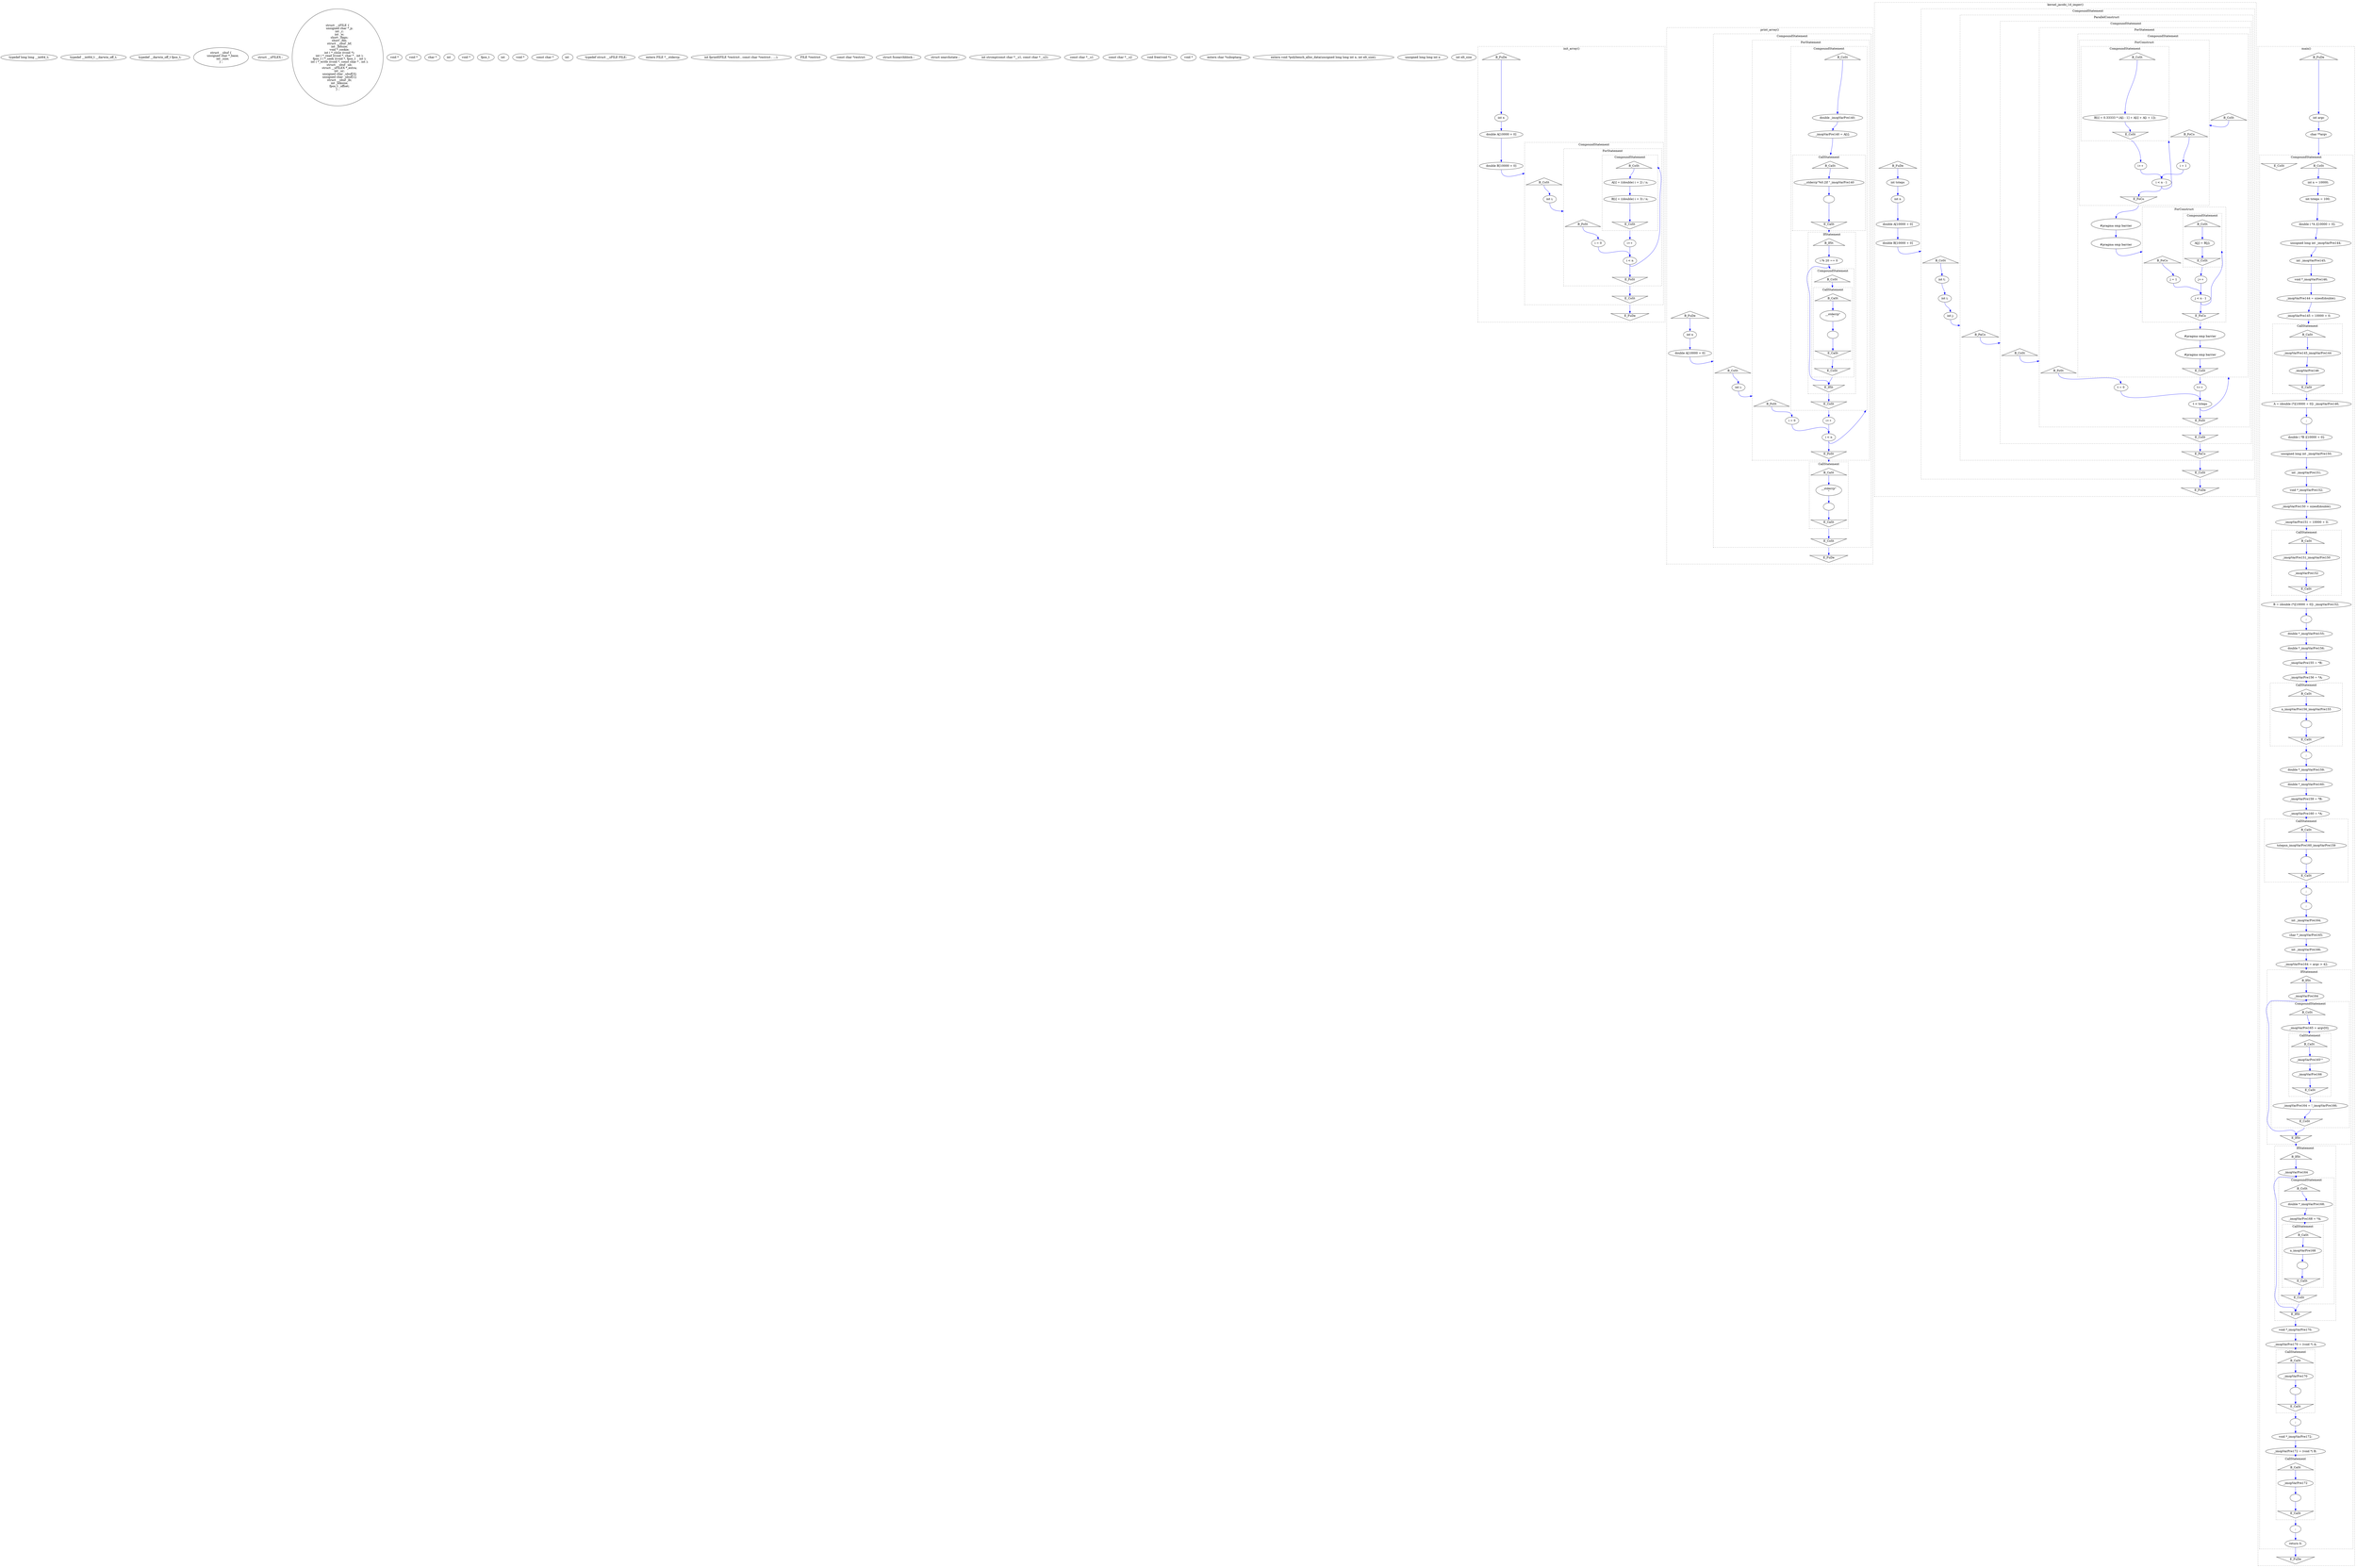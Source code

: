 digraph graph245565335 {
	compound=true;
	edge[color=blue];
	node1919892312[label="typedef long long __int64_t;"];
	node604107971[label="typedef __int64_t __darwin_off_t;"];
	node1556956098[label="typedef __darwin_off_t fpos_t;"];
	node2065530879[label="struct __sbuf {
    unsigned char *_base;
    int _size;
} ;"];
	node1612799726[label="struct __sFILEX ;"];
	node654582261[label="struct __sFILE {
    unsigned char *_p;
    int _r;
    int _w;
    short _flags;
    short _file;
    struct __sbuf _bf;
    int _lbfsize;
    void *_cookie;
    int ( *_close )(void *);
    int ( *_read )(void *, char * , int );
    fpos_t ( *_seek )(void *, fpos_t  , int );
    int ( *_write )(void *, const char * , int );
    struct __sbuf _ub;
    struct __sFILEX *_extra;
    int _ur;
    unsigned char _ubuf[3];
    unsigned char _nbuf[1];
    struct __sbuf _lb;
    int _blksize;
    fpos_t _offset;
} ;"];
	node913190639[label="void *"];
	node1144648478[label="void *"];
	node1335050193[label="char *"];
	node214074868[label="int "];
	node1181199958[label="void *"];
	node1076496284[label="fpos_t "];
	node1225439493[label="int "];
	node1875308878[label="void *"];
	node724125922[label="const char *"];
	node1627821297[label="int "];
	node789219251[label="typedef struct __sFILE FILE;"];
	node1902260856[label="extern FILE *__stderrp;"];
	node1582785598[label="int fprintf(FILE *restrict , const char *restrict , ...);"];
	node1890187342[label="FILE *restrict "];
	node24606376[label="const char *restrict "];
	node371619938[label="struct fssearchblock ;"];
	node1195067075[label="struct searchstate ;"];
	node1027007693[label="int strcmp(const char *__s1, const char *__s2);"];
	node500772834[label="const char *__s1"];
	node592959754[label="const char *__s2"];
	node874217650[label="void free(void *);"];
	node346224929[label="void *"];
	node1436901839[label="extern char *suboptarg;"];
	node1003752023[label="extern void *polybench_alloc_data(unsigned long long int n, int elt_size);"];
	node111156771[label="unsigned long long int n"];
	node572593338[label="int elt_size"];
	subgraph cluster1826699684 {
		compound=true;
		style=dotted;
		label="init_array()";
		node1769193365[label="B_FuDe", shape="triangle"];
		node769429195[label="E_FuDe", shape="invtriangle"];
		node1383524016[label="int n"];
		node511717113[label="double A[10000 + 0]"];
		node215219944[label="double B[10000 + 0]"];
		subgraph cluster745962066 {
			compound=true;
			style=dotted;
			label="CompoundStatement";
			node1637290981[label="B_CoSt", shape="triangle"];
			node1888442711[label="E_CoSt", shape="invtriangle"];
			node168366[label="int i;"];
			subgraph cluster1089418272 {
				compound=true;
				style=dotted;
				label="ForStatement";
				node1233990028[label="B_FoSt", shape="triangle"];
				node1847008471[label="E_FoSt", shape="invtriangle"];
				node257608164[label="i = 0"];
				node6519275[label="i < n"];
				node1321530272[label="i++"];
				subgraph cluster825936265 {
					compound=true;
					style=dotted;
					label="CompoundStatement";
					node1164107853[label="B_CoSt", shape="triangle"];
					node711327356[label="E_CoSt", shape="invtriangle"];
					node1864230087[label="A[i] = ((double) i + 2) / n;"];
					node1004023029[label="B[i] = ((double) i + 3) / n;"];
				}
			}
		}
	}
	subgraph cluster1595282218 {
		compound=true;
		style=dotted;
		label="print_array()";
		node1778081847[label="B_FuDe", shape="triangle"];
		node57497692[label="E_FuDe", shape="invtriangle"];
		node623247230[label="int n"];
		node694452085[label="double A[10000 + 0]"];
		subgraph cluster1714550218 {
			compound=true;
			style=dotted;
			label="CompoundStatement";
			node1523457748[label="B_CoSt", shape="triangle"];
			node370370379[label="E_CoSt", shape="invtriangle"];
			node888473870[label="int i;"];
			subgraph cluster802243390 {
				compound=true;
				style=dotted;
				label="ForStatement";
				node702061917[label="B_FoSt", shape="triangle"];
				node890545344[label="E_FoSt", shape="invtriangle"];
				node2033968586[label="i = 0"];
				node1606286799[label="i < n"];
				node35534346[label="i++"];
				subgraph cluster1678046232 {
					compound=true;
					style=dotted;
					label="CompoundStatement";
					node1041365481[label="B_CoSt", shape="triangle"];
					node501609049[label="E_CoSt", shape="invtriangle"];
					node739973450[label="double _imopVarPre140;"];
					node652433136[label="_imopVarPre140 = A[i];"];
					subgraph cluster42544488 {
						compound=true;
						style=dotted;
						label="CallStatement";
						node1522095831[label="B_CaSt", shape="triangle"];
						node910599202[label="E_CaSt", shape="invtriangle"];
						node1963862935[label="__stderrp\"%0.2lf \"_imopVarPre140"];
						node252480153[label=""];
					}
					subgraph cluster1422238463 {
						compound=true;
						style=dotted;
						label="IfStatement";
						node1833789138[label="B_IfSt", shape="triangle"];
						node707157673[label="E_IfSt", shape="invtriangle"];
						node1852777344[label="i % 20 == 0"];
						subgraph cluster95396809 {
							compound=true;
							style=dotted;
							label="CompoundStatement";
							node1912821769[label="B_CoSt", shape="triangle"];
							node151593342[label="E_CoSt", shape="invtriangle"];
							subgraph cluster1579957528 {
								compound=true;
								style=dotted;
								label="CallStatement";
								node750029115[label="B_CaSt", shape="triangle"];
								node214187874[label="E_CaSt", shape="invtriangle"];
								node1528923159[label="__stderrp\"\n\""];
								node867988177[label=""];
							}
						}
					}
				}
			}
			subgraph cluster1076641925 {
				compound=true;
				style=dotted;
				label="CallStatement";
				node1873091796[label="B_CaSt", shape="triangle"];
				node661119548[label="E_CaSt", shape="invtriangle"];
				node1896622931[label="__stderrp\"\n\""];
				node2095486832[label=""];
			}
		}
	}
	subgraph cluster113411247 {
		compound=true;
		style=dotted;
		label="kernel_jacobi_1d_imper()";
		node1485891705[label="B_FuDe", shape="triangle"];
		node1681920301[label="E_FuDe", shape="invtriangle"];
		node899543194[label="int tsteps"];
		node1396431506[label="int n"];
		node1896305732[label="double A[10000 + 0]"];
		node76659128[label="double B[10000 + 0]"];
		subgraph cluster1179792105 {
			compound=true;
			style=dotted;
			label="CompoundStatement";
			node2038522556[label="B_CoSt", shape="triangle"];
			node502848122[label="E_CoSt", shape="invtriangle"];
			node1593458942[label="int t;"];
			node1096485705[label="int i;"];
			node1552341957[label="int j;"];
			subgraph cluster1173346575 {
				compound=true;
				style=dotted;
				label="ParallelConstruct";
				node1267149311[label="B_PaCo", shape="triangle"];
				node102174918[label="E_PaCo", shape="invtriangle"];
				subgraph cluster2059572982 {
					compound=true;
					style=dotted;
					label="CompoundStatement";
					node2144838275[label="B_CoSt", shape="triangle"];
					node36657658[label="E_CoSt", shape="invtriangle"];
					subgraph cluster1267105885 {
						compound=true;
						style=dotted;
						label="ForStatement";
						node1481818223[label="B_FoSt", shape="triangle"];
						node1095352419[label="E_FoSt", shape="invtriangle"];
						node929697158[label="t = 0"];
						node610454273[label="t < tsteps"];
						node2079565272[label="t++"];
						subgraph cluster693958407 {
							compound=true;
							style=dotted;
							label="CompoundStatement";
							node288379405[label="B_CoSt", shape="triangle"];
							node1601687801[label="E_CoSt", shape="invtriangle"];
							subgraph cluster1414967210 {
								compound=true;
								style=dotted;
								label="ForConstruct";
								node1720891078[label="B_FoCo", shape="triangle"];
								node483797427[label="E_FoCo", shape="invtriangle"];
								node1570358965[label="i = 1"];
								node1884155890[label="i < n - 1"];
								node2129821055[label="i++"];
								subgraph cluster154449611 {
									compound=true;
									style=dotted;
									label="CompoundStatement";
									node1439632660[label="B_CoSt", shape="triangle"];
									node62343880[label="E_CoSt", shape="invtriangle"];
									node722951168[label="B[i] = 0.33333 * (A[i - 1] + A[i] + A[i + 1]);"];
								}
							}
							node2067925017[label="
#pragma omp barrier
"];
							node940087898[label="
#pragma omp barrier
"];
							subgraph cluster1072506992 {
								compound=true;
								style=dotted;
								label="ForConstruct";
								node1997702454[label="B_FoCo", shape="triangle"];
								node1479696465[label="E_FoCo", shape="invtriangle"];
								node1160850402[label="j = 1"];
								node1477637771[label="j < n - 1"];
								node1413730361[label="j++"];
								subgraph cluster888287133 {
									compound=true;
									style=dotted;
									label="CompoundStatement";
									node1025001676[label="B_CoSt", shape="triangle"];
									node2111457497[label="E_CoSt", shape="invtriangle"];
									node711112124[label="A[j] = B[j];"];
								}
							}
							node2043106095[label="
#pragma omp barrier
"];
							node1429351083[label="
#pragma omp barrier
"];
						}
					}
				}
			}
		}
	}
	subgraph cluster1961595039 {
		compound=true;
		style=dotted;
		label="main()";
		node686560878[label="B_FuDe", shape="triangle"];
		node787361897[label="E_FuDe", shape="invtriangle"];
		node1231006815[label="int argc"];
		node972865270[label="char **argv"];
		subgraph cluster335107734 {
			compound=true;
			style=dotted;
			label="CompoundStatement";
			node215078753[label="B_CoSt", shape="triangle"];
			node1757317128[label="E_CoSt", shape="invtriangle"];
			node247113419[label="int n = 10000;"];
			node2134271532[label="int tsteps = 100;"];
			node1368862151[label="double ( *A )[10000 + 0];"];
			node500618423[label="unsigned long int _imopVarPre144;"];
			node1865219266[label="int _imopVarPre145;"];
			node1110698130[label="void *_imopVarPre146;"];
			node333793193[label="_imopVarPre144 = sizeof(double);"];
			node1894758168[label="_imopVarPre145 = 10000 + 0;"];
			subgraph cluster183155105 {
				compound=true;
				style=dotted;
				label="CallStatement";
				node1089930529[label="B_CaSt", shape="triangle"];
				node2001115307[label="E_CaSt", shape="invtriangle"];
				node1429483328[label="_imopVarPre145_imopVarPre144"];
				node833240229[label="_imopVarPre146"];
			}
			node1723290893[label="A = (double (*)[10000 + 0]) _imopVarPre146;"];
			node864326906[label=";"];
			node26928827[label="double ( *B )[10000 + 0];"];
			node1037955032[label="unsigned long int _imopVarPre150;"];
			node453398853[label="int _imopVarPre151;"];
			node1311292881[label="void *_imopVarPre152;"];
			node1060519157[label="_imopVarPre150 = sizeof(double);"];
			node1292472219[label="_imopVarPre151 = 10000 + 0;"];
			subgraph cluster1155757579 {
				compound=true;
				style=dotted;
				label="CallStatement";
				node1785111044[label="B_CaSt", shape="triangle"];
				node1482748887[label="E_CaSt", shape="invtriangle"];
				node494894055[label="_imopVarPre151_imopVarPre150"];
				node1115381650[label="_imopVarPre152"];
			}
			node1731763384[label="B = (double (*)[10000 + 0]) _imopVarPre152;"];
			node96039159[label=";"];
			node1970073944[label="double *_imopVarPre155;"];
			node1878700101[label="double *_imopVarPre156;"];
			node407493402[label="_imopVarPre155 = *B;"];
			node1521568953[label="_imopVarPre156 = *A;"];
			subgraph cluster2079961240 {
				compound=true;
				style=dotted;
				label="CallStatement";
				node949673757[label="B_CaSt", shape="triangle"];
				node1999664216[label="E_CaSt", shape="invtriangle"];
				node532677950[label="n_imopVarPre156_imopVarPre155"];
				node739737502[label=""];
			}
			node1959708563[label=";"];
			node145066402[label="double *_imopVarPre159;"];
			node253348306[label="double *_imopVarPre160;"];
			node23076423[label="_imopVarPre159 = *B;"];
			node637091966[label="_imopVarPre160 = *A;"];
			subgraph cluster2114537280 {
				compound=true;
				style=dotted;
				label="CallStatement";
				node2047984839[label="B_CaSt", shape="triangle"];
				node80499834[label="E_CaSt", shape="invtriangle"];
				node1968552224[label="tstepsn_imopVarPre160_imopVarPre159"];
				node1556461159[label=""];
			}
			node1712230656[label=";"];
			node769877691[label=";"];
			node237297104[label="int _imopVarPre164;"];
			node1029898472[label="char *_imopVarPre165;"];
			node977997405[label="int _imopVarPre166;"];
			node2022285740[label="_imopVarPre164 = argc > 42;"];
			subgraph cluster254918854 {
				compound=true;
				style=dotted;
				label="IfStatement";
				node12139181[label="B_IfSt", shape="triangle"];
				node1251219927[label="E_IfSt", shape="invtriangle"];
				node1739555643[label="_imopVarPre164"];
				subgraph cluster626393072 {
					compound=true;
					style=dotted;
					label="CompoundStatement";
					node1892869131[label="B_CoSt", shape="triangle"];
					node302987494[label="E_CoSt", shape="invtriangle"];
					node991671211[label="_imopVarPre165 = argv[0];"];
					subgraph cluster1391119179 {
						compound=true;
						style=dotted;
						label="CallStatement";
						node1428726828[label="B_CaSt", shape="triangle"];
						node710220387[label="E_CaSt", shape="invtriangle"];
						node443502884[label="_imopVarPre165\"\""];
						node854989361[label="_imopVarPre166"];
					}
					node1235635586[label="_imopVarPre164 = !_imopVarPre166;"];
				}
			}
			subgraph cluster452457802 {
				compound=true;
				style=dotted;
				label="IfStatement";
				node1857910993[label="B_IfSt", shape="triangle"];
				node1130598644[label="E_IfSt", shape="invtriangle"];
				node1829966070[label="_imopVarPre164"];
				subgraph cluster1628289406 {
					compound=true;
					style=dotted;
					label="CompoundStatement";
					node1862674654[label="B_CoSt", shape="triangle"];
					node1068232840[label="E_CoSt", shape="invtriangle"];
					node2077662850[label="double *_imopVarPre168;"];
					node1969347346[label="_imopVarPre168 = *A;"];
					subgraph cluster828241083 {
						compound=true;
						style=dotted;
						label="CallStatement";
						node1069584108[label="B_CaSt", shape="triangle"];
						node1554877309[label="E_CaSt", shape="invtriangle"];
						node2063786038[label="n_imopVarPre168"];
						node779018428[label=""];
					}
				}
			}
			node234223040[label="void *_imopVarPre170;"];
			node1851522556[label="_imopVarPre170 = (void *) A;"];
			subgraph cluster544628437 {
				compound=true;
				style=dotted;
				label="CallStatement";
				node995631377[label="B_CaSt", shape="triangle"];
				node681158875[label="E_CaSt", shape="invtriangle"];
				node512238546[label="_imopVarPre170"];
				node1991290395[label=""];
			}
			node574077658[label=";"];
			node1691858720[label="void *_imopVarPre172;"];
			node611502040[label="_imopVarPre172 = (void *) B;"];
			subgraph cluster131037934 {
				compound=true;
				style=dotted;
				label="CallStatement";
				node795590320[label="B_CaSt", shape="triangle"];
				node454440929[label="E_CaSt", shape="invtriangle"];
				node404036116[label="_imopVarPre172"];
				node379430898[label=""];
			}
			node1455177644[label=";"];
			node918899286[label="return 0;"];
		}
	}
	node1769193365 -> node1383524016[tailport=s, headport=n, weight=8];
	node1383524016 -> node511717113[weight=8, tailport=s, headport=n];
	node511717113 -> node215219944[weight=8, tailport=s, headport=n];
	node215219944 -> node1637290981[lhead=cluster745962066, weight=8, tailport=s, headport=n];
	node1637290981 -> node168366[tailport=s, headport=n, weight=8];
	node168366 -> node1233990028[lhead=cluster1089418272, weight=8, tailport=s, headport=n];
	node1233990028 -> node257608164[tailport=s, headport=n, weight=8];
	node257608164 -> node6519275[weight=8, tailport=s, headport=n];
	node6519275 -> node1164107853[lhead=cluster825936265, weight=8, tailport=s, headport=n];
	node6519275 -> node1847008471[weight=8, tailport=s, headport=n];
	node1321530272 -> node6519275[weight=8, tailport=s, headport=n];
	node1164107853 -> node1864230087[tailport=s, headport=n, weight=8];
	node1864230087 -> node1004023029[weight=8, tailport=s, headport=n];
	node1004023029 -> node711327356[weight=8, tailport=s, headport=n];
	node711327356 -> node1321530272[tailport=s, headport=n, weight=8, ltail=cluster825936265];
	node1847008471 -> node1888442711[tailport=s, headport=n, weight=8, ltail=cluster1089418272];
	node1888442711 -> node769429195[tailport=s, headport=n, weight=8, ltail=cluster745962066];
	node1778081847 -> node623247230[tailport=s, headport=n, weight=8];
	node623247230 -> node694452085[weight=8, tailport=s, headport=n];
	node694452085 -> node1523457748[lhead=cluster1714550218, weight=8, tailport=s, headport=n];
	node1523457748 -> node888473870[tailport=s, headport=n, weight=8];
	node888473870 -> node702061917[lhead=cluster802243390, weight=8, tailport=s, headport=n];
	node702061917 -> node2033968586[tailport=s, headport=n, weight=8];
	node2033968586 -> node1606286799[weight=8, tailport=s, headport=n];
	node1606286799 -> node1041365481[lhead=cluster1678046232, weight=8, tailport=s, headport=n];
	node1606286799 -> node890545344[weight=8, tailport=s, headport=n];
	node35534346 -> node1606286799[weight=8, tailport=s, headport=n];
	node1041365481 -> node739973450[tailport=s, headport=n, weight=8];
	node739973450 -> node652433136[weight=8, tailport=s, headport=n];
	node652433136 -> node1522095831[lhead=cluster42544488, weight=8, tailport=s, headport=n];
	node1522095831 -> node1963862935[tailport=s, headport=n, weight=8];
	node1963862935 -> node252480153[weight=8, tailport=s, headport=n];
	node252480153 -> node910599202[weight=8, tailport=s, headport=n];
	node910599202 -> node1833789138[tailport=s, headport=n, ltail=cluster42544488, lhead=cluster1422238463];
	node1833789138 -> node1852777344[tailport=s, headport=n, weight=8];
	node1852777344 -> node1912821769[lhead=cluster95396809, weight=8, tailport=s, headport=n];
	node1852777344 -> node707157673[weight=8, tailport=s, headport=n];
	node1912821769 -> node750029115[tailport=s, headport=n, weight=8, lhead=cluster1579957528];
	node750029115 -> node1528923159[tailport=s, headport=n, weight=8];
	node1528923159 -> node867988177[weight=8, tailport=s, headport=n];
	node867988177 -> node214187874[weight=8, tailport=s, headport=n];
	node214187874 -> node151593342[tailport=s, headport=n, weight=8, ltail=cluster1579957528];
	node151593342 -> node707157673[tailport=s, headport=n, weight=8, ltail=cluster95396809];
	node707157673 -> node501609049[tailport=s, headport=n, weight=8, ltail=cluster1422238463];
	node501609049 -> node35534346[tailport=s, headport=n, weight=8, ltail=cluster1678046232];
	node890545344 -> node1873091796[tailport=s, headport=n, ltail=cluster802243390, lhead=cluster1076641925];
	node1873091796 -> node1896622931[tailport=s, headport=n, weight=8];
	node1896622931 -> node2095486832[weight=8, tailport=s, headport=n];
	node2095486832 -> node661119548[weight=8, tailport=s, headport=n];
	node661119548 -> node370370379[tailport=s, headport=n, weight=8, ltail=cluster1076641925];
	node370370379 -> node57497692[tailport=s, headport=n, weight=8, ltail=cluster1714550218];
	node1485891705 -> node899543194[tailport=s, headport=n, weight=8];
	node899543194 -> node1396431506[weight=8, tailport=s, headport=n];
	node1396431506 -> node1896305732[weight=8, tailport=s, headport=n];
	node1896305732 -> node76659128[weight=8, tailport=s, headport=n];
	node76659128 -> node2038522556[lhead=cluster1179792105, weight=8, tailport=s, headport=n];
	node2038522556 -> node1593458942[tailport=s, headport=n, weight=8];
	node1593458942 -> node1096485705[weight=8, tailport=s, headport=n];
	node1096485705 -> node1552341957[weight=8, tailport=s, headport=n];
	node1552341957 -> node1267149311[lhead=cluster1173346575, weight=8, tailport=s, headport=n];
	node1267149311 -> node2144838275[tailport=s, headport=n, weight=8, lhead=cluster2059572982];
	node2144838275 -> node1481818223[tailport=s, headport=n, weight=8, lhead=cluster1267105885];
	node1481818223 -> node929697158[tailport=s, headport=n, weight=8];
	node929697158 -> node610454273[weight=8, tailport=s, headport=n];
	node610454273 -> node288379405[lhead=cluster693958407, weight=8, tailport=s, headport=n];
	node610454273 -> node1095352419[weight=8, tailport=s, headport=n];
	node2079565272 -> node610454273[weight=8, tailport=s, headport=n];
	node288379405 -> node1720891078[tailport=s, headport=n, weight=8, lhead=cluster1414967210];
	node1720891078 -> node1570358965[tailport=s, headport=n, weight=8];
	node1570358965 -> node1884155890[weight=8, tailport=s, headport=n];
	node1884155890 -> node1439632660[lhead=cluster154449611, weight=8, tailport=s, headport=n];
	node1884155890 -> node483797427[weight=8, tailport=s, headport=n];
	node2129821055 -> node1884155890[weight=8, tailport=s, headport=n];
	node1439632660 -> node722951168[tailport=s, headport=n, weight=8];
	node722951168 -> node62343880[weight=8, tailport=s, headport=n];
	node62343880 -> node2129821055[tailport=s, headport=n, weight=8, ltail=cluster154449611];
	node483797427 -> node2067925017[tailport=s, headport=n, weight=8, ltail=cluster1414967210];
	node2067925017 -> node940087898[weight=8, tailport=s, headport=n];
	node940087898 -> node1997702454[lhead=cluster1072506992, weight=8, tailport=s, headport=n];
	node1997702454 -> node1160850402[tailport=s, headport=n, weight=8];
	node1160850402 -> node1477637771[weight=8, tailport=s, headport=n];
	node1477637771 -> node1025001676[lhead=cluster888287133, weight=8, tailport=s, headport=n];
	node1477637771 -> node1479696465[weight=8, tailport=s, headport=n];
	node1413730361 -> node1477637771[weight=8, tailport=s, headport=n];
	node1025001676 -> node711112124[tailport=s, headport=n, weight=8];
	node711112124 -> node2111457497[weight=8, tailport=s, headport=n];
	node2111457497 -> node1413730361[tailport=s, headport=n, weight=8, ltail=cluster888287133];
	node1479696465 -> node2043106095[tailport=s, headport=n, weight=8, ltail=cluster1072506992];
	node2043106095 -> node1429351083[weight=8, tailport=s, headport=n];
	node1429351083 -> node1601687801[weight=8, tailport=s, headport=n];
	node1601687801 -> node2079565272[tailport=s, headport=n, weight=8, ltail=cluster693958407];
	node1095352419 -> node36657658[tailport=s, headport=n, weight=8, ltail=cluster1267105885];
	node36657658 -> node102174918[tailport=s, headport=n, weight=8, ltail=cluster2059572982];
	node102174918 -> node502848122[tailport=s, headport=n, weight=8, ltail=cluster1173346575];
	node502848122 -> node1681920301[tailport=s, headport=n, weight=8, ltail=cluster1179792105];
	node686560878 -> node1231006815[tailport=s, headport=n, weight=8];
	node1231006815 -> node972865270[weight=8, tailport=s, headport=n];
	node972865270 -> node215078753[lhead=cluster335107734, weight=8, tailport=s, headport=n];
	node215078753 -> node247113419[tailport=s, headport=n, weight=8];
	node247113419 -> node2134271532[weight=8, tailport=s, headport=n];
	node2134271532 -> node1368862151[weight=8, tailport=s, headport=n];
	node1368862151 -> node500618423[weight=8, tailport=s, headport=n];
	node500618423 -> node1865219266[weight=8, tailport=s, headport=n];
	node1865219266 -> node1110698130[weight=8, tailport=s, headport=n];
	node1110698130 -> node333793193[weight=8, tailport=s, headport=n];
	node333793193 -> node1894758168[weight=8, tailport=s, headport=n];
	node1894758168 -> node1089930529[lhead=cluster183155105, weight=8, tailport=s, headport=n];
	node1089930529 -> node1429483328[tailport=s, headport=n, weight=8];
	node1429483328 -> node833240229[weight=8, tailport=s, headport=n];
	node833240229 -> node2001115307[weight=8, tailport=s, headport=n];
	node2001115307 -> node1723290893[tailport=s, headport=n, weight=8, ltail=cluster183155105];
	node1723290893 -> node864326906[weight=8, tailport=s, headport=n];
	node864326906 -> node26928827[weight=8, tailport=s, headport=n];
	node26928827 -> node1037955032[weight=8, tailport=s, headport=n];
	node1037955032 -> node453398853[weight=8, tailport=s, headport=n];
	node453398853 -> node1311292881[weight=8, tailport=s, headport=n];
	node1311292881 -> node1060519157[weight=8, tailport=s, headport=n];
	node1060519157 -> node1292472219[weight=8, tailport=s, headport=n];
	node1292472219 -> node1785111044[lhead=cluster1155757579, weight=8, tailport=s, headport=n];
	node1785111044 -> node494894055[tailport=s, headport=n, weight=8];
	node494894055 -> node1115381650[weight=8, tailport=s, headport=n];
	node1115381650 -> node1482748887[weight=8, tailport=s, headport=n];
	node1482748887 -> node1731763384[tailport=s, headport=n, weight=8, ltail=cluster1155757579];
	node1731763384 -> node96039159[weight=8, tailport=s, headport=n];
	node96039159 -> node1970073944[weight=8, tailport=s, headport=n];
	node1970073944 -> node1878700101[weight=8, tailport=s, headport=n];
	node1878700101 -> node407493402[weight=8, tailport=s, headport=n];
	node407493402 -> node1521568953[weight=8, tailport=s, headport=n];
	node1521568953 -> node949673757[lhead=cluster2079961240, weight=8, tailport=s, headport=n];
	node949673757 -> node532677950[tailport=s, headport=n, weight=8];
	node532677950 -> node739737502[weight=8, tailport=s, headport=n];
	node739737502 -> node1999664216[weight=8, tailport=s, headport=n];
	node1999664216 -> node1959708563[tailport=s, headport=n, weight=8, ltail=cluster2079961240];
	node1959708563 -> node145066402[weight=8, tailport=s, headport=n];
	node145066402 -> node253348306[weight=8, tailport=s, headport=n];
	node253348306 -> node23076423[weight=8, tailport=s, headport=n];
	node23076423 -> node637091966[weight=8, tailport=s, headport=n];
	node637091966 -> node2047984839[lhead=cluster2114537280, weight=8, tailport=s, headport=n];
	node2047984839 -> node1968552224[tailport=s, headport=n, weight=8];
	node1968552224 -> node1556461159[weight=8, tailport=s, headport=n];
	node1556461159 -> node80499834[weight=8, tailport=s, headport=n];
	node80499834 -> node1712230656[tailport=s, headport=n, weight=8, ltail=cluster2114537280];
	node1712230656 -> node769877691[weight=8, tailport=s, headport=n];
	node769877691 -> node237297104[weight=8, tailport=s, headport=n];
	node237297104 -> node1029898472[weight=8, tailport=s, headport=n];
	node1029898472 -> node977997405[weight=8, tailport=s, headport=n];
	node977997405 -> node2022285740[weight=8, tailport=s, headport=n];
	node2022285740 -> node12139181[lhead=cluster254918854, weight=8, tailport=s, headport=n];
	node12139181 -> node1739555643[tailport=s, headport=n, weight=8];
	node1739555643 -> node1892869131[lhead=cluster626393072, weight=8, tailport=s, headport=n];
	node1739555643 -> node1251219927[weight=8, tailport=s, headport=n];
	node1892869131 -> node991671211[tailport=s, headport=n, weight=8];
	node991671211 -> node1428726828[lhead=cluster1391119179, weight=8, tailport=s, headport=n];
	node1428726828 -> node443502884[tailport=s, headport=n, weight=8];
	node443502884 -> node854989361[weight=8, tailport=s, headport=n];
	node854989361 -> node710220387[weight=8, tailport=s, headport=n];
	node710220387 -> node1235635586[tailport=s, headport=n, weight=8, ltail=cluster1391119179];
	node1235635586 -> node302987494[weight=8, tailport=s, headport=n];
	node302987494 -> node1251219927[tailport=s, headport=n, weight=8, ltail=cluster626393072];
	node1251219927 -> node1857910993[tailport=s, headport=n, ltail=cluster254918854, lhead=cluster452457802];
	node1857910993 -> node1829966070[tailport=s, headport=n, weight=8];
	node1829966070 -> node1862674654[lhead=cluster1628289406, weight=8, tailport=s, headport=n];
	node1829966070 -> node1130598644[weight=8, tailport=s, headport=n];
	node1862674654 -> node2077662850[tailport=s, headport=n, weight=8];
	node2077662850 -> node1969347346[weight=8, tailport=s, headport=n];
	node1969347346 -> node1069584108[lhead=cluster828241083, weight=8, tailport=s, headport=n];
	node1069584108 -> node2063786038[tailport=s, headport=n, weight=8];
	node2063786038 -> node779018428[weight=8, tailport=s, headport=n];
	node779018428 -> node1554877309[weight=8, tailport=s, headport=n];
	node1554877309 -> node1068232840[tailport=s, headport=n, weight=8, ltail=cluster828241083];
	node1068232840 -> node1130598644[tailport=s, headport=n, weight=8, ltail=cluster1628289406];
	node1130598644 -> node234223040[tailport=s, headport=n, weight=8, ltail=cluster452457802];
	node234223040 -> node1851522556[weight=8, tailport=s, headport=n];
	node1851522556 -> node995631377[lhead=cluster544628437, weight=8, tailport=s, headport=n];
	node995631377 -> node512238546[tailport=s, headport=n, weight=8];
	node512238546 -> node1991290395[weight=8, tailport=s, headport=n];
	node1991290395 -> node681158875[weight=8, tailport=s, headport=n];
	node681158875 -> node574077658[tailport=s, headport=n, weight=8, ltail=cluster544628437];
	node574077658 -> node1691858720[weight=8, tailport=s, headport=n];
	node1691858720 -> node611502040[weight=8, tailport=s, headport=n];
	node611502040 -> node795590320[lhead=cluster131037934, weight=8, tailport=s, headport=n];
	node795590320 -> node404036116[tailport=s, headport=n, weight=8];
	node404036116 -> node379430898[weight=8, tailport=s, headport=n];
	node379430898 -> node454440929[weight=8, tailport=s, headport=n];
	node454440929 -> node1455177644[tailport=s, headport=n, weight=8, ltail=cluster131037934];
	node1455177644 -> node918899286[weight=8, tailport=s, headport=n];
	node918899286 -> node787361897[weight=8, tailport=s, headport=n];
}
